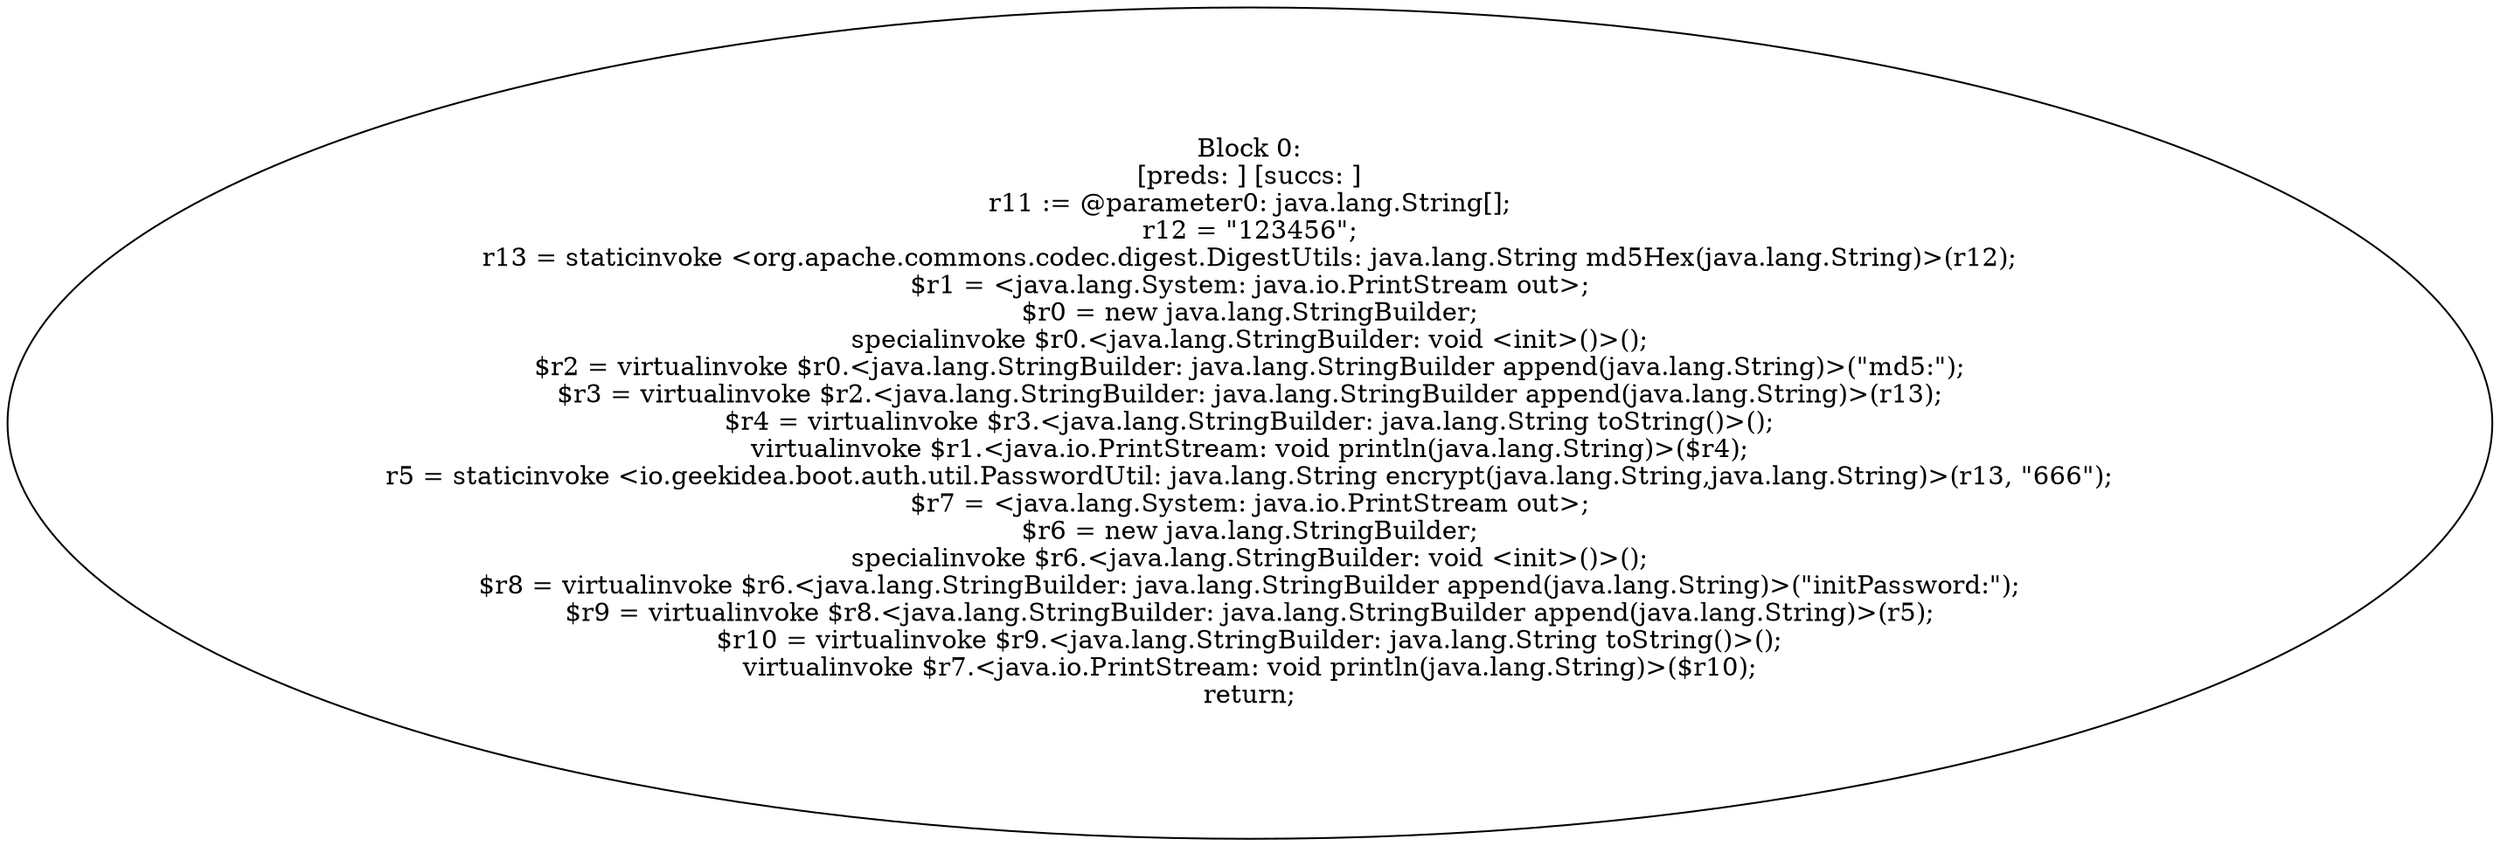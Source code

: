 digraph "unitGraph" {
    "Block 0:
[preds: ] [succs: ]
r11 := @parameter0: java.lang.String[];
r12 = \"123456\";
r13 = staticinvoke <org.apache.commons.codec.digest.DigestUtils: java.lang.String md5Hex(java.lang.String)>(r12);
$r1 = <java.lang.System: java.io.PrintStream out>;
$r0 = new java.lang.StringBuilder;
specialinvoke $r0.<java.lang.StringBuilder: void <init>()>();
$r2 = virtualinvoke $r0.<java.lang.StringBuilder: java.lang.StringBuilder append(java.lang.String)>(\"md5:\");
$r3 = virtualinvoke $r2.<java.lang.StringBuilder: java.lang.StringBuilder append(java.lang.String)>(r13);
$r4 = virtualinvoke $r3.<java.lang.StringBuilder: java.lang.String toString()>();
virtualinvoke $r1.<java.io.PrintStream: void println(java.lang.String)>($r4);
r5 = staticinvoke <io.geekidea.boot.auth.util.PasswordUtil: java.lang.String encrypt(java.lang.String,java.lang.String)>(r13, \"666\");
$r7 = <java.lang.System: java.io.PrintStream out>;
$r6 = new java.lang.StringBuilder;
specialinvoke $r6.<java.lang.StringBuilder: void <init>()>();
$r8 = virtualinvoke $r6.<java.lang.StringBuilder: java.lang.StringBuilder append(java.lang.String)>(\"initPassword:\");
$r9 = virtualinvoke $r8.<java.lang.StringBuilder: java.lang.StringBuilder append(java.lang.String)>(r5);
$r10 = virtualinvoke $r9.<java.lang.StringBuilder: java.lang.String toString()>();
virtualinvoke $r7.<java.io.PrintStream: void println(java.lang.String)>($r10);
return;
"
}
